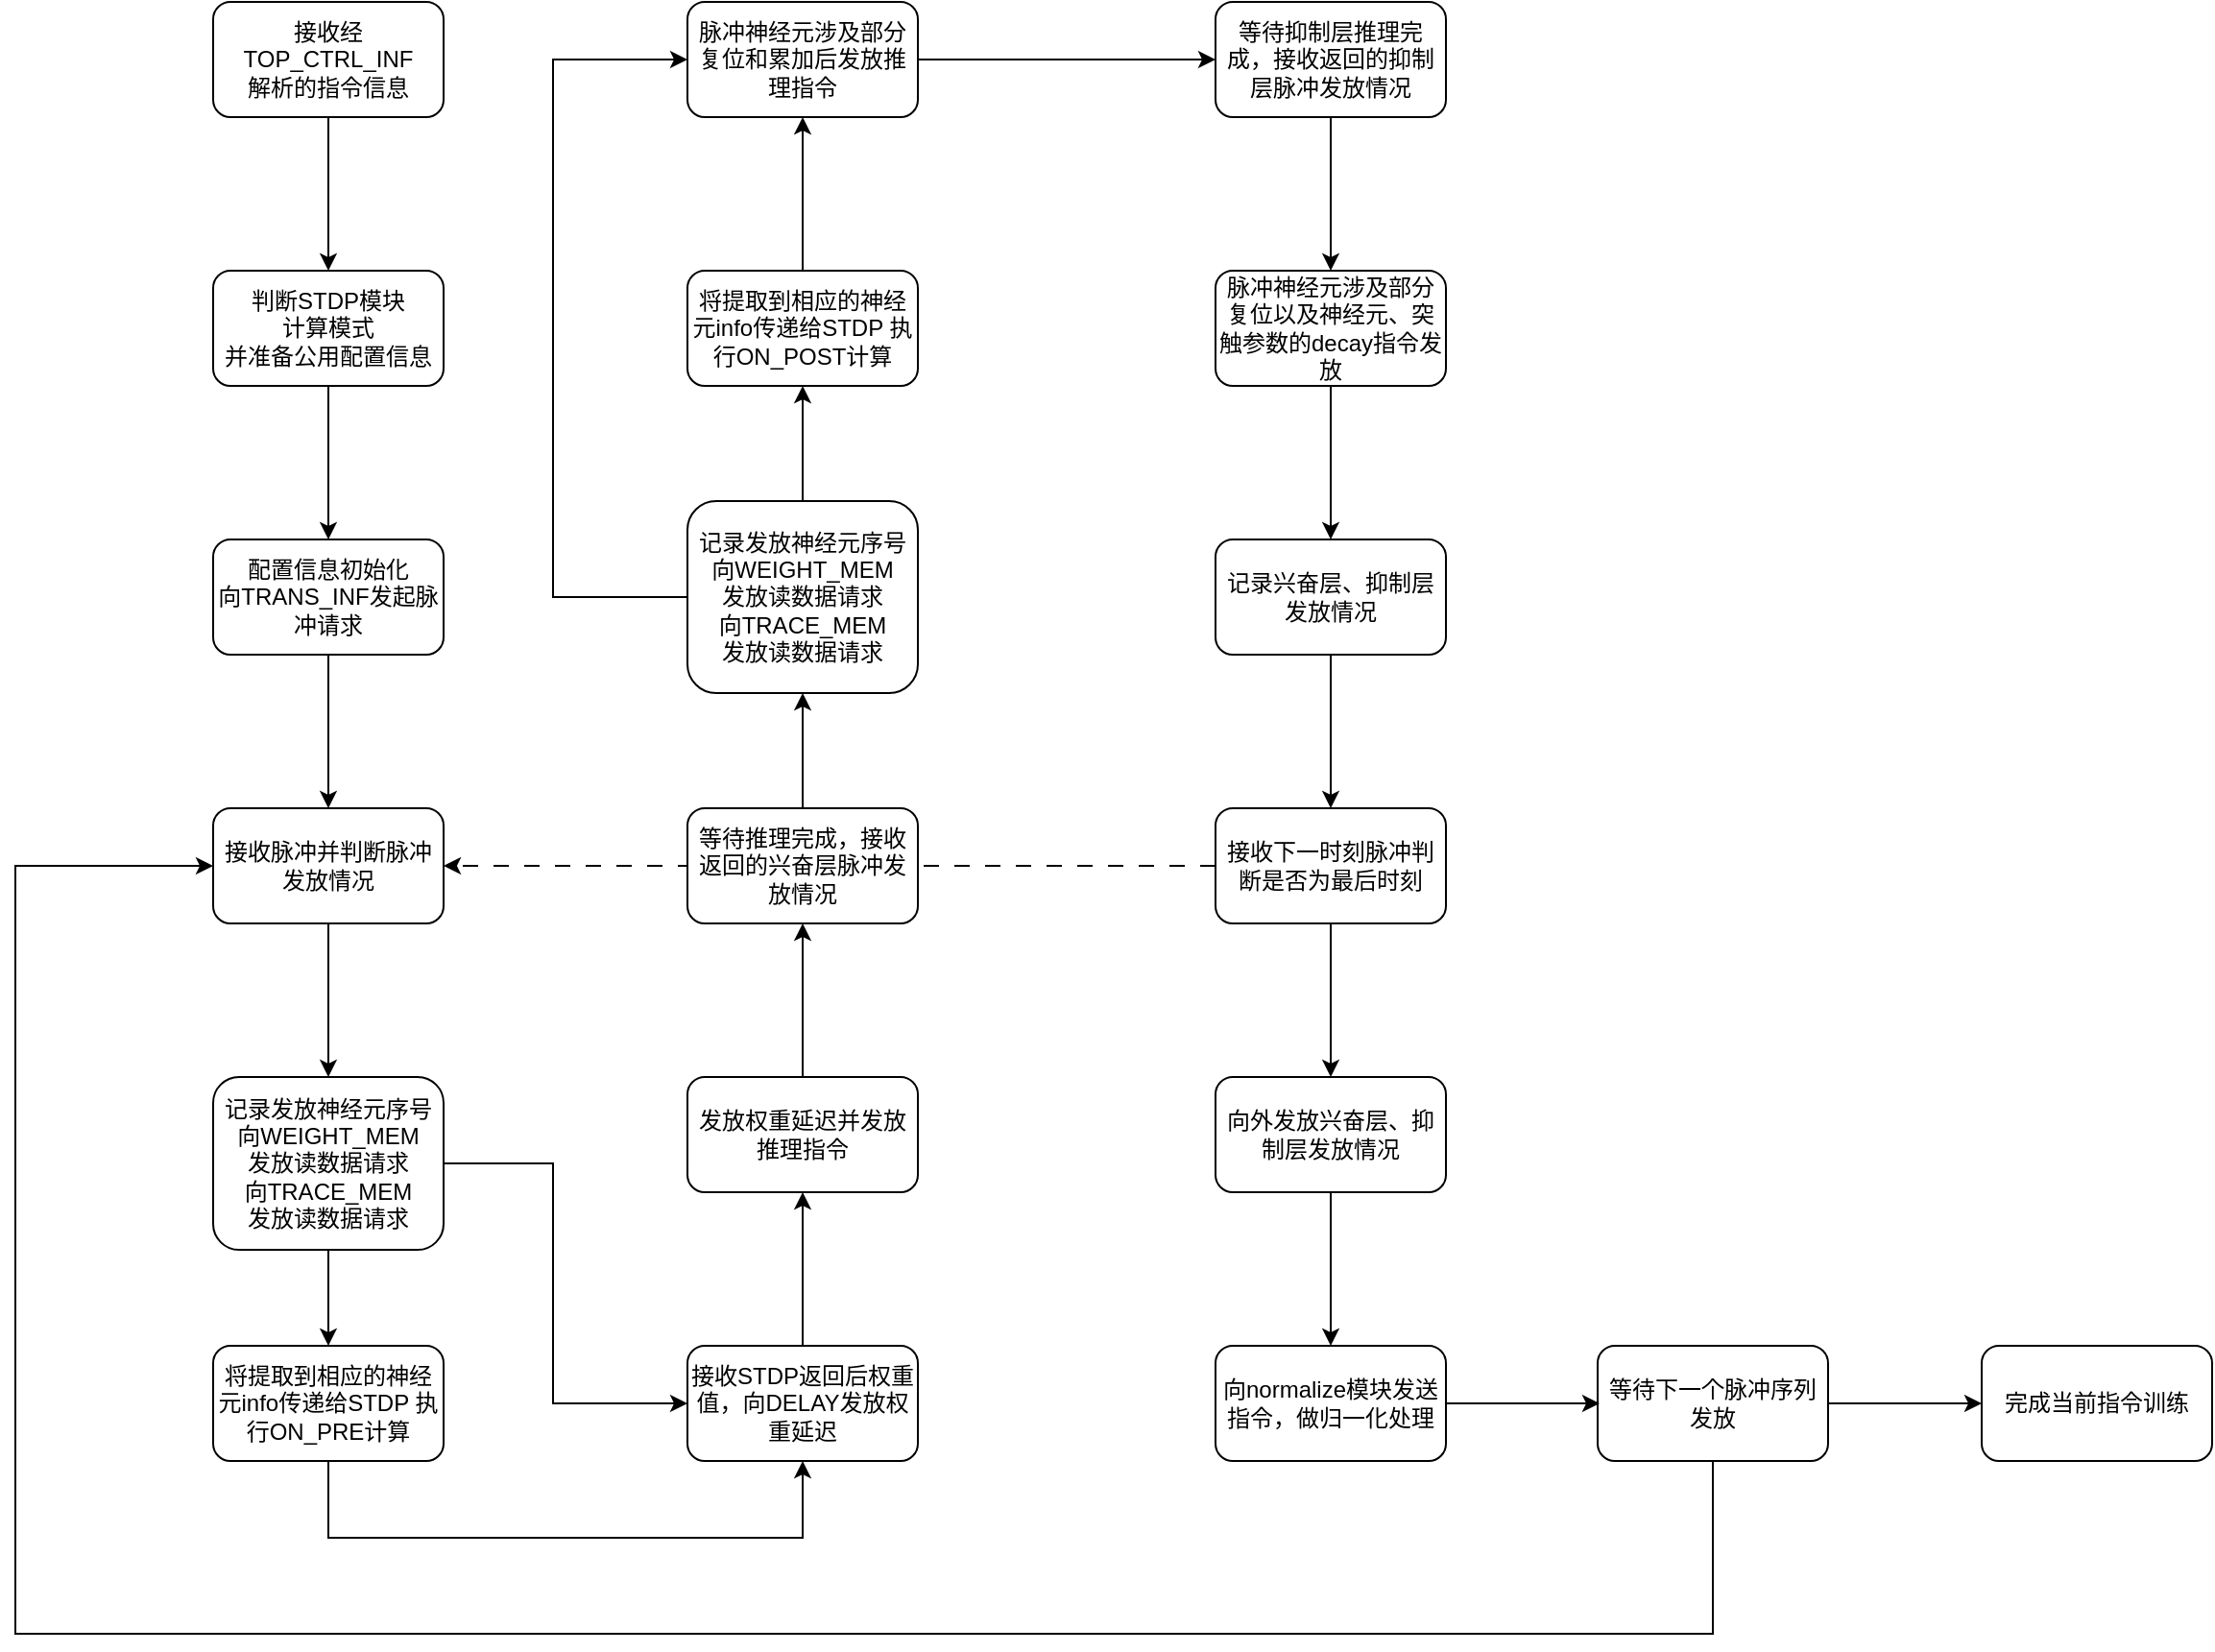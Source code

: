<mxfile version="21.1.9" type="github">
  <diagram name="第 1 页" id="L9LMITteTnlRZ2TkFZ2f">
    <mxGraphModel dx="1573" dy="875" grid="1" gridSize="10" guides="1" tooltips="1" connect="1" arrows="1" fold="1" page="1" pageScale="1" pageWidth="827" pageHeight="1169" math="0" shadow="0">
      <root>
        <mxCell id="0" />
        <mxCell id="1" parent="0" />
        <mxCell id="XHYiGmg5JfkTDbJsNiU6-63" style="edgeStyle=orthogonalEdgeStyle;rounded=0;orthogonalLoop=1;jettySize=auto;html=1;exitX=0;exitY=0.5;exitDx=0;exitDy=0;entryX=1;entryY=0.5;entryDx=0;entryDy=0;dashed=1;dashPattern=8 8;" edge="1" parent="1" source="XHYiGmg5JfkTDbJsNiU6-45" target="XHYiGmg5JfkTDbJsNiU6-16">
          <mxGeometry relative="1" as="geometry" />
        </mxCell>
        <mxCell id="XHYiGmg5JfkTDbJsNiU6-3" value="" style="edgeStyle=orthogonalEdgeStyle;rounded=0;orthogonalLoop=1;jettySize=auto;html=1;" edge="1" parent="1" source="XHYiGmg5JfkTDbJsNiU6-1" target="XHYiGmg5JfkTDbJsNiU6-2">
          <mxGeometry relative="1" as="geometry" />
        </mxCell>
        <mxCell id="XHYiGmg5JfkTDbJsNiU6-1" value="接收经TOP_CTRL_INF&lt;br&gt;解析的指令信息" style="rounded=1;whiteSpace=wrap;html=1;fillColor=none;" vertex="1" parent="1">
          <mxGeometry x="223" y="140" width="120" height="60" as="geometry" />
        </mxCell>
        <mxCell id="XHYiGmg5JfkTDbJsNiU6-15" value="" style="edgeStyle=orthogonalEdgeStyle;rounded=0;orthogonalLoop=1;jettySize=auto;html=1;" edge="1" parent="1" source="XHYiGmg5JfkTDbJsNiU6-2" target="XHYiGmg5JfkTDbJsNiU6-14">
          <mxGeometry relative="1" as="geometry" />
        </mxCell>
        <mxCell id="XHYiGmg5JfkTDbJsNiU6-2" value="判断STDP模块&lt;br&gt;计算模式&lt;br&gt;并准备公用配置信息" style="whiteSpace=wrap;html=1;fillColor=none;rounded=1;" vertex="1" parent="1">
          <mxGeometry x="223" y="280" width="120" height="60" as="geometry" />
        </mxCell>
        <mxCell id="XHYiGmg5JfkTDbJsNiU6-17" value="" style="edgeStyle=orthogonalEdgeStyle;rounded=0;orthogonalLoop=1;jettySize=auto;html=1;" edge="1" parent="1" source="XHYiGmg5JfkTDbJsNiU6-14" target="XHYiGmg5JfkTDbJsNiU6-16">
          <mxGeometry relative="1" as="geometry" />
        </mxCell>
        <mxCell id="XHYiGmg5JfkTDbJsNiU6-14" value="配置信息初始化&lt;br style=&quot;border-color: var(--border-color);&quot;&gt;向TRANS_INF发起脉冲请求" style="whiteSpace=wrap;html=1;fillColor=none;rounded=1;" vertex="1" parent="1">
          <mxGeometry x="223" y="420" width="120" height="60" as="geometry" />
        </mxCell>
        <mxCell id="XHYiGmg5JfkTDbJsNiU6-19" value="" style="edgeStyle=orthogonalEdgeStyle;rounded=0;orthogonalLoop=1;jettySize=auto;html=1;" edge="1" parent="1" source="XHYiGmg5JfkTDbJsNiU6-16" target="XHYiGmg5JfkTDbJsNiU6-18">
          <mxGeometry relative="1" as="geometry" />
        </mxCell>
        <mxCell id="XHYiGmg5JfkTDbJsNiU6-16" value="接收脉冲并判断脉冲发放情况" style="whiteSpace=wrap;html=1;fillColor=none;rounded=1;" vertex="1" parent="1">
          <mxGeometry x="223" y="560" width="120" height="60" as="geometry" />
        </mxCell>
        <mxCell id="XHYiGmg5JfkTDbJsNiU6-21" value="" style="edgeStyle=orthogonalEdgeStyle;rounded=0;orthogonalLoop=1;jettySize=auto;html=1;" edge="1" parent="1" source="XHYiGmg5JfkTDbJsNiU6-18" target="XHYiGmg5JfkTDbJsNiU6-20">
          <mxGeometry relative="1" as="geometry" />
        </mxCell>
        <mxCell id="XHYiGmg5JfkTDbJsNiU6-57" style="edgeStyle=orthogonalEdgeStyle;rounded=0;orthogonalLoop=1;jettySize=auto;html=1;exitX=1;exitY=0.5;exitDx=0;exitDy=0;entryX=0;entryY=0.5;entryDx=0;entryDy=0;" edge="1" parent="1" source="XHYiGmg5JfkTDbJsNiU6-18" target="XHYiGmg5JfkTDbJsNiU6-22">
          <mxGeometry relative="1" as="geometry">
            <Array as="points">
              <mxPoint x="400" y="745" />
              <mxPoint x="400" y="870" />
            </Array>
          </mxGeometry>
        </mxCell>
        <mxCell id="XHYiGmg5JfkTDbJsNiU6-18" value="记录发放神经元序号&lt;br&gt;向WEIGHT_MEM&lt;br&gt;发放读数据请求&lt;br&gt;向TRACE_MEM&lt;br&gt;发放读数据请求" style="whiteSpace=wrap;html=1;fillColor=none;rounded=1;" vertex="1" parent="1">
          <mxGeometry x="223" y="700" width="120" height="90" as="geometry" />
        </mxCell>
        <mxCell id="XHYiGmg5JfkTDbJsNiU6-23" value="" style="edgeStyle=orthogonalEdgeStyle;rounded=0;orthogonalLoop=1;jettySize=auto;html=1;" edge="1" parent="1" source="XHYiGmg5JfkTDbJsNiU6-20" target="XHYiGmg5JfkTDbJsNiU6-22">
          <mxGeometry relative="1" as="geometry">
            <Array as="points">
              <mxPoint x="283" y="940" />
              <mxPoint x="530" y="940" />
            </Array>
          </mxGeometry>
        </mxCell>
        <mxCell id="XHYiGmg5JfkTDbJsNiU6-20" value="将提取到相应的神经元info传递给STDP 执行ON_PRE计算" style="whiteSpace=wrap;html=1;fillColor=none;rounded=1;" vertex="1" parent="1">
          <mxGeometry x="223" y="840" width="120" height="60" as="geometry" />
        </mxCell>
        <mxCell id="XHYiGmg5JfkTDbJsNiU6-25" value="" style="edgeStyle=orthogonalEdgeStyle;rounded=0;orthogonalLoop=1;jettySize=auto;html=1;" edge="1" parent="1" source="XHYiGmg5JfkTDbJsNiU6-22" target="XHYiGmg5JfkTDbJsNiU6-24">
          <mxGeometry relative="1" as="geometry" />
        </mxCell>
        <mxCell id="XHYiGmg5JfkTDbJsNiU6-22" value="接收STDP返回后权重值，向DELAY发放权重延迟" style="whiteSpace=wrap;html=1;fillColor=none;rounded=1;" vertex="1" parent="1">
          <mxGeometry x="470" y="840" width="120" height="60" as="geometry" />
        </mxCell>
        <mxCell id="XHYiGmg5JfkTDbJsNiU6-27" value="" style="edgeStyle=orthogonalEdgeStyle;rounded=0;orthogonalLoop=1;jettySize=auto;html=1;" edge="1" parent="1" source="XHYiGmg5JfkTDbJsNiU6-24" target="XHYiGmg5JfkTDbJsNiU6-26">
          <mxGeometry relative="1" as="geometry" />
        </mxCell>
        <mxCell id="XHYiGmg5JfkTDbJsNiU6-24" value="发放权重延迟并发放推理指令" style="whiteSpace=wrap;html=1;fillColor=none;rounded=1;" vertex="1" parent="1">
          <mxGeometry x="470" y="700" width="120" height="60" as="geometry" />
        </mxCell>
        <mxCell id="XHYiGmg5JfkTDbJsNiU6-29" value="" style="edgeStyle=orthogonalEdgeStyle;rounded=0;orthogonalLoop=1;jettySize=auto;html=1;" edge="1" parent="1" source="XHYiGmg5JfkTDbJsNiU6-26" target="XHYiGmg5JfkTDbJsNiU6-28">
          <mxGeometry relative="1" as="geometry" />
        </mxCell>
        <mxCell id="XHYiGmg5JfkTDbJsNiU6-26" value="等待推理完成，接收返回的兴奋层脉冲发放情况" style="whiteSpace=wrap;html=1;fillColor=default;rounded=1;" vertex="1" parent="1">
          <mxGeometry x="470" y="560" width="120" height="60" as="geometry" />
        </mxCell>
        <mxCell id="XHYiGmg5JfkTDbJsNiU6-31" value="" style="edgeStyle=orthogonalEdgeStyle;rounded=0;orthogonalLoop=1;jettySize=auto;html=1;" edge="1" parent="1" source="XHYiGmg5JfkTDbJsNiU6-28" target="XHYiGmg5JfkTDbJsNiU6-30">
          <mxGeometry relative="1" as="geometry" />
        </mxCell>
        <mxCell id="XHYiGmg5JfkTDbJsNiU6-59" style="edgeStyle=orthogonalEdgeStyle;rounded=0;orthogonalLoop=1;jettySize=auto;html=1;exitX=0;exitY=0.5;exitDx=0;exitDy=0;entryX=0;entryY=0.5;entryDx=0;entryDy=0;" edge="1" parent="1" source="XHYiGmg5JfkTDbJsNiU6-28" target="XHYiGmg5JfkTDbJsNiU6-32">
          <mxGeometry relative="1" as="geometry">
            <Array as="points">
              <mxPoint x="400" y="450" />
              <mxPoint x="400" y="170" />
            </Array>
          </mxGeometry>
        </mxCell>
        <mxCell id="XHYiGmg5JfkTDbJsNiU6-28" value="记录发放神经元序号&lt;br style=&quot;border-color: var(--border-color);&quot;&gt;向WEIGHT_MEM&lt;br style=&quot;border-color: var(--border-color);&quot;&gt;发放读数据请求&lt;br style=&quot;border-color: var(--border-color);&quot;&gt;向TRACE_MEM&lt;br style=&quot;border-color: var(--border-color);&quot;&gt;发放读数据请求" style="whiteSpace=wrap;html=1;fillColor=none;rounded=1;" vertex="1" parent="1">
          <mxGeometry x="470" y="400" width="120" height="100" as="geometry" />
        </mxCell>
        <mxCell id="XHYiGmg5JfkTDbJsNiU6-33" value="" style="edgeStyle=orthogonalEdgeStyle;rounded=0;orthogonalLoop=1;jettySize=auto;html=1;" edge="1" parent="1" source="XHYiGmg5JfkTDbJsNiU6-30" target="XHYiGmg5JfkTDbJsNiU6-32">
          <mxGeometry relative="1" as="geometry" />
        </mxCell>
        <mxCell id="XHYiGmg5JfkTDbJsNiU6-30" value="将提取到相应的神经元info传递给STDP 执行ON_POST计算" style="whiteSpace=wrap;html=1;fillColor=none;rounded=1;" vertex="1" parent="1">
          <mxGeometry x="470" y="280" width="120" height="60" as="geometry" />
        </mxCell>
        <mxCell id="XHYiGmg5JfkTDbJsNiU6-38" value="" style="edgeStyle=orthogonalEdgeStyle;rounded=0;orthogonalLoop=1;jettySize=auto;html=1;" edge="1" parent="1" source="XHYiGmg5JfkTDbJsNiU6-32" target="XHYiGmg5JfkTDbJsNiU6-37">
          <mxGeometry relative="1" as="geometry" />
        </mxCell>
        <mxCell id="XHYiGmg5JfkTDbJsNiU6-32" value="脉冲神经元涉及部分复位和累加后发放推理指令" style="whiteSpace=wrap;html=1;fillColor=none;rounded=1;" vertex="1" parent="1">
          <mxGeometry x="470" y="140" width="120" height="60" as="geometry" />
        </mxCell>
        <mxCell id="XHYiGmg5JfkTDbJsNiU6-40" value="" style="edgeStyle=orthogonalEdgeStyle;rounded=0;orthogonalLoop=1;jettySize=auto;html=1;" edge="1" parent="1" source="XHYiGmg5JfkTDbJsNiU6-37" target="XHYiGmg5JfkTDbJsNiU6-39">
          <mxGeometry relative="1" as="geometry" />
        </mxCell>
        <mxCell id="XHYiGmg5JfkTDbJsNiU6-37" value="等待抑制层推理完成，接收返回的抑制层脉冲发放情况" style="whiteSpace=wrap;html=1;fillColor=none;rounded=1;" vertex="1" parent="1">
          <mxGeometry x="745" y="140" width="120" height="60" as="geometry" />
        </mxCell>
        <mxCell id="XHYiGmg5JfkTDbJsNiU6-42" value="" style="edgeStyle=orthogonalEdgeStyle;rounded=0;orthogonalLoop=1;jettySize=auto;html=1;" edge="1" parent="1" source="XHYiGmg5JfkTDbJsNiU6-39" target="XHYiGmg5JfkTDbJsNiU6-41">
          <mxGeometry relative="1" as="geometry" />
        </mxCell>
        <mxCell id="XHYiGmg5JfkTDbJsNiU6-39" value="脉冲神经元涉及部分复位以及神经元、突触参数的decay指令发放" style="whiteSpace=wrap;html=1;fillColor=none;rounded=1;" vertex="1" parent="1">
          <mxGeometry x="745" y="280" width="120" height="60" as="geometry" />
        </mxCell>
        <mxCell id="XHYiGmg5JfkTDbJsNiU6-46" value="" style="edgeStyle=orthogonalEdgeStyle;rounded=0;orthogonalLoop=1;jettySize=auto;html=1;" edge="1" parent="1" source="XHYiGmg5JfkTDbJsNiU6-41" target="XHYiGmg5JfkTDbJsNiU6-45">
          <mxGeometry relative="1" as="geometry" />
        </mxCell>
        <mxCell id="XHYiGmg5JfkTDbJsNiU6-41" value="记录兴奋层、抑制层发放情况" style="whiteSpace=wrap;html=1;fillColor=none;rounded=1;" vertex="1" parent="1">
          <mxGeometry x="745" y="420" width="120" height="60" as="geometry" />
        </mxCell>
        <mxCell id="XHYiGmg5JfkTDbJsNiU6-48" value="" style="edgeStyle=orthogonalEdgeStyle;rounded=0;orthogonalLoop=1;jettySize=auto;html=1;" edge="1" parent="1" source="XHYiGmg5JfkTDbJsNiU6-45" target="XHYiGmg5JfkTDbJsNiU6-47">
          <mxGeometry relative="1" as="geometry" />
        </mxCell>
        <mxCell id="XHYiGmg5JfkTDbJsNiU6-45" value="接收下一时刻脉冲判断是否为最后时刻" style="whiteSpace=wrap;html=1;fillColor=none;rounded=1;" vertex="1" parent="1">
          <mxGeometry x="745" y="560" width="120" height="60" as="geometry" />
        </mxCell>
        <mxCell id="XHYiGmg5JfkTDbJsNiU6-50" value="" style="edgeStyle=orthogonalEdgeStyle;rounded=0;orthogonalLoop=1;jettySize=auto;html=1;" edge="1" parent="1" source="XHYiGmg5JfkTDbJsNiU6-47" target="XHYiGmg5JfkTDbJsNiU6-49">
          <mxGeometry relative="1" as="geometry" />
        </mxCell>
        <mxCell id="XHYiGmg5JfkTDbJsNiU6-47" value="向外发放兴奋层、抑制层发放情况" style="whiteSpace=wrap;html=1;fillColor=none;rounded=1;" vertex="1" parent="1">
          <mxGeometry x="745" y="700" width="120" height="60" as="geometry" />
        </mxCell>
        <mxCell id="XHYiGmg5JfkTDbJsNiU6-52" value="" style="edgeStyle=orthogonalEdgeStyle;rounded=0;orthogonalLoop=1;jettySize=auto;html=1;" edge="1" parent="1" source="XHYiGmg5JfkTDbJsNiU6-49">
          <mxGeometry relative="1" as="geometry">
            <mxPoint x="945" y="870" as="targetPoint" />
          </mxGeometry>
        </mxCell>
        <mxCell id="XHYiGmg5JfkTDbJsNiU6-49" value="向normalize模块发送指令，做归一化处理" style="whiteSpace=wrap;html=1;fillColor=none;rounded=1;" vertex="1" parent="1">
          <mxGeometry x="745" y="840" width="120" height="60" as="geometry" />
        </mxCell>
        <mxCell id="XHYiGmg5JfkTDbJsNiU6-53" style="edgeStyle=orthogonalEdgeStyle;rounded=0;orthogonalLoop=1;jettySize=auto;html=1;exitX=0.5;exitY=1;exitDx=0;exitDy=0;entryX=0;entryY=0.5;entryDx=0;entryDy=0;" edge="1" parent="1" source="XHYiGmg5JfkTDbJsNiU6-51" target="XHYiGmg5JfkTDbJsNiU6-16">
          <mxGeometry relative="1" as="geometry">
            <Array as="points">
              <mxPoint x="1004" y="990" />
              <mxPoint x="120" y="990" />
              <mxPoint x="120" y="590" />
            </Array>
          </mxGeometry>
        </mxCell>
        <mxCell id="XHYiGmg5JfkTDbJsNiU6-55" value="" style="edgeStyle=orthogonalEdgeStyle;rounded=0;orthogonalLoop=1;jettySize=auto;html=1;" edge="1" parent="1" source="XHYiGmg5JfkTDbJsNiU6-51" target="XHYiGmg5JfkTDbJsNiU6-54">
          <mxGeometry relative="1" as="geometry" />
        </mxCell>
        <mxCell id="XHYiGmg5JfkTDbJsNiU6-51" value="等待下一个脉冲序列发放" style="whiteSpace=wrap;html=1;fillColor=none;rounded=1;" vertex="1" parent="1">
          <mxGeometry x="944" y="840" width="120" height="60" as="geometry" />
        </mxCell>
        <mxCell id="XHYiGmg5JfkTDbJsNiU6-54" value="完成当前指令训练" style="whiteSpace=wrap;html=1;fillColor=none;rounded=1;" vertex="1" parent="1">
          <mxGeometry x="1144" y="840" width="120" height="60" as="geometry" />
        </mxCell>
      </root>
    </mxGraphModel>
  </diagram>
</mxfile>
